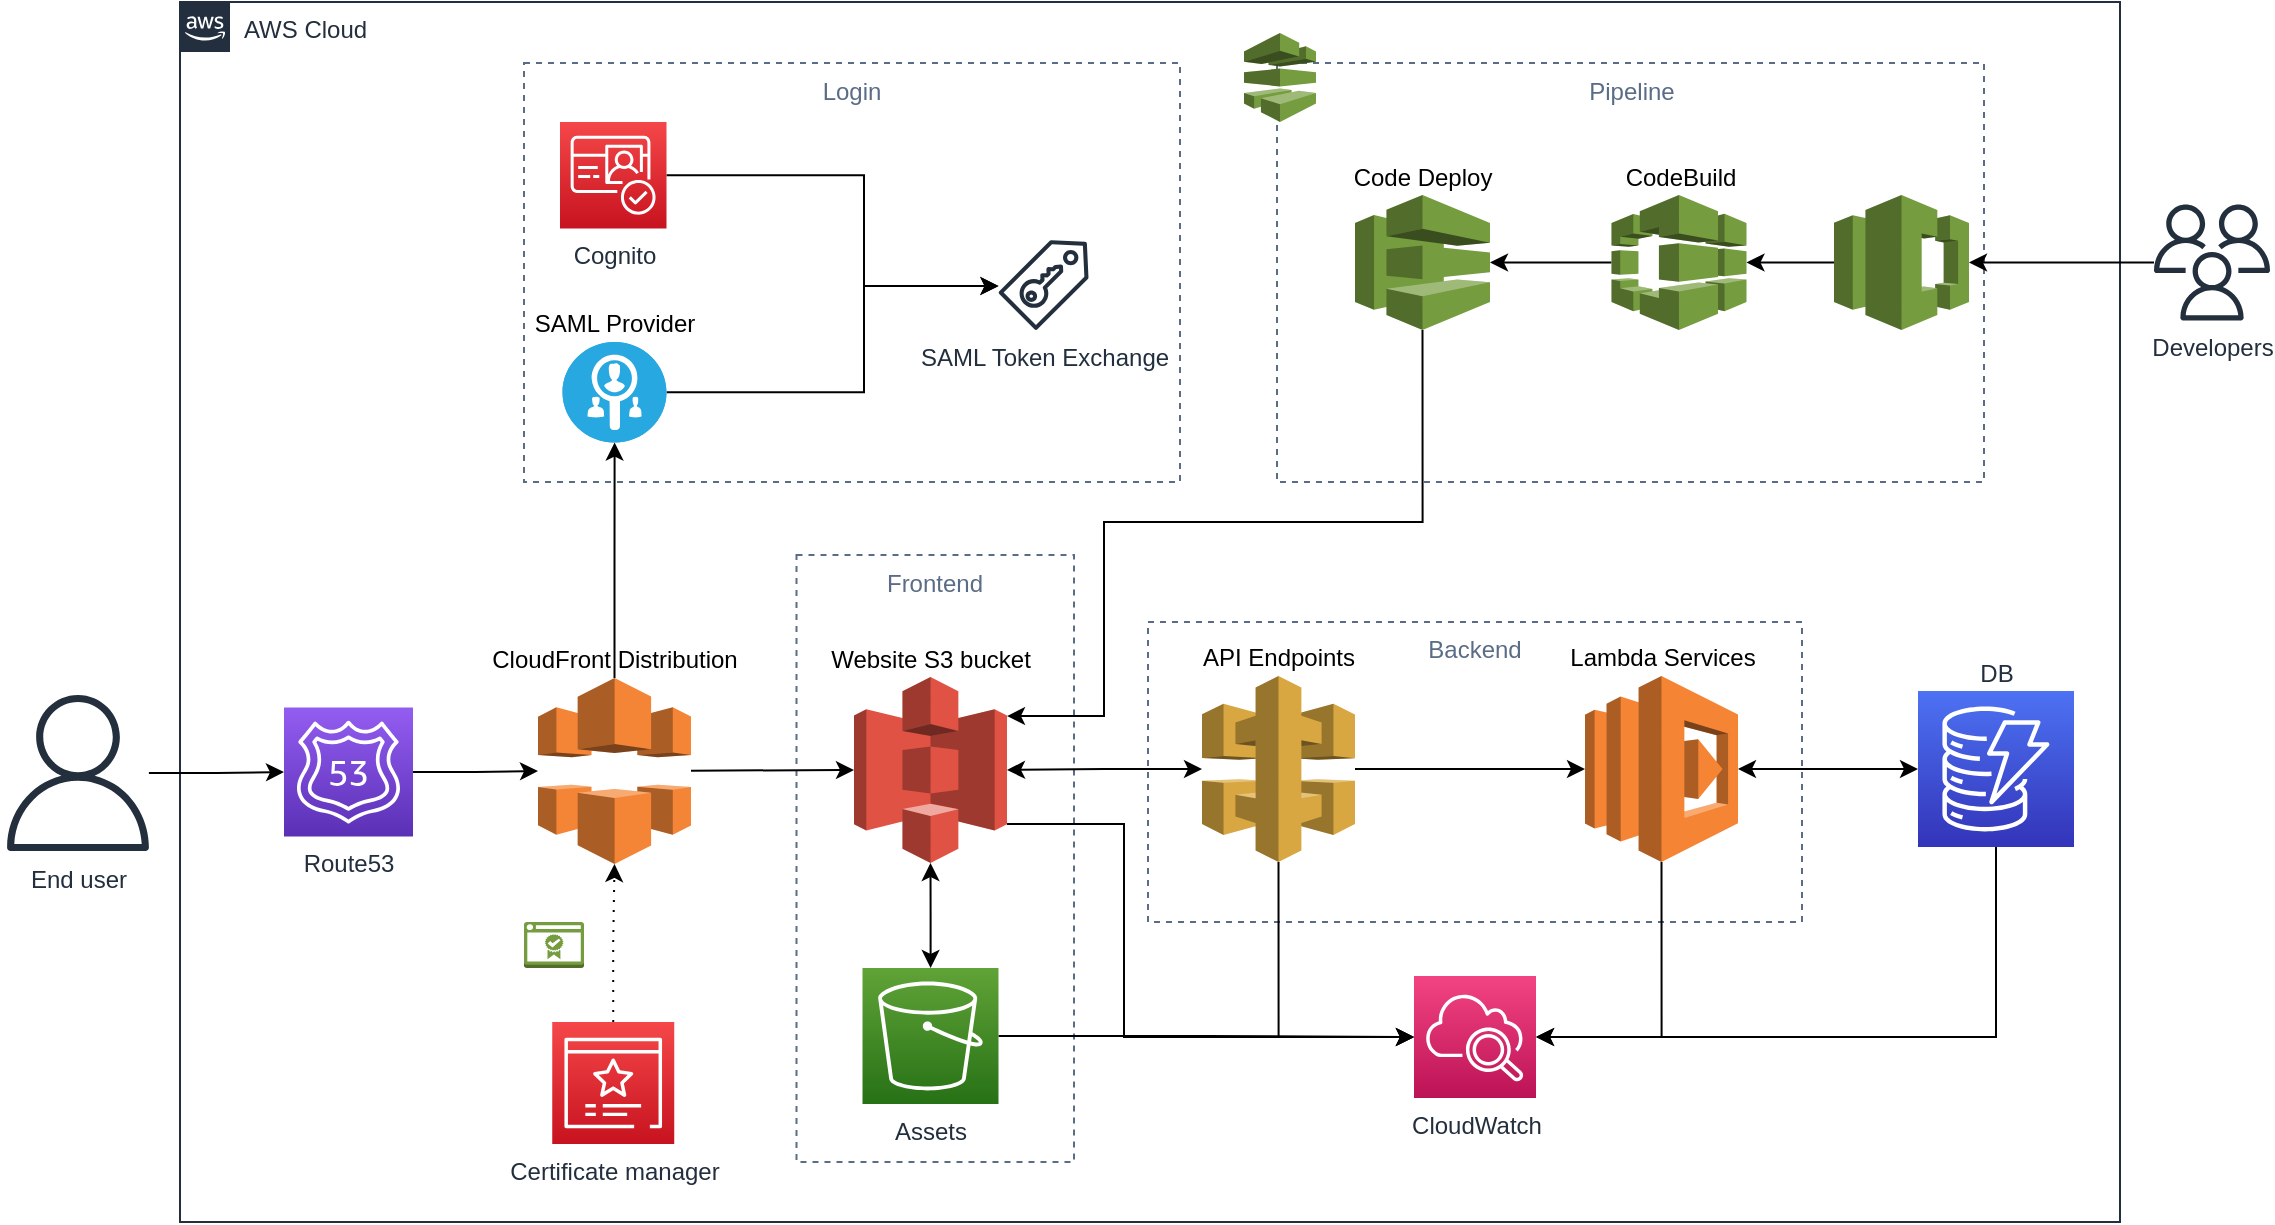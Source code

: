 <mxfile version="21.3.7" type="github" pages="2">
  <diagram name="Version 1" id="fE384wR1jabPb37ffEca">
    <mxGraphModel dx="1434" dy="764" grid="1" gridSize="10" guides="1" tooltips="1" connect="1" arrows="1" fold="1" page="1" pageScale="1" pageWidth="1169" pageHeight="827" math="0" shadow="0">
      <root>
        <mxCell id="0" />
        <mxCell id="1" parent="0" />
        <mxCell id="pLiGsbW3u7w3T1KPEx4M-15" value="Backend" style="fillColor=none;strokeColor=#5A6C86;dashed=1;verticalAlign=top;fontStyle=0;fontColor=#5A6C86;whiteSpace=wrap;html=1;" parent="1" vertex="1">
          <mxGeometry x="587" y="341" width="327" height="150" as="geometry" />
        </mxCell>
        <mxCell id="pLiGsbW3u7w3T1KPEx4M-20" value="Pipeline" style="fillColor=none;strokeColor=#5A6C86;dashed=1;verticalAlign=top;fontStyle=0;fontColor=#5A6C86;whiteSpace=wrap;html=1;" parent="1" vertex="1">
          <mxGeometry x="651.5" y="61.5" width="353.5" height="209.5" as="geometry" />
        </mxCell>
        <mxCell id="pLiGsbW3u7w3T1KPEx4M-17" value="Login" style="fillColor=none;strokeColor=#5A6C86;dashed=1;verticalAlign=top;fontStyle=0;fontColor=#5A6C86;whiteSpace=wrap;html=1;" parent="1" vertex="1">
          <mxGeometry x="275" y="61.5" width="328" height="209.5" as="geometry" />
        </mxCell>
        <mxCell id="pLiGsbW3u7w3T1KPEx4M-16" value="Frontend" style="fillColor=none;strokeColor=#5A6C86;dashed=1;verticalAlign=top;fontStyle=0;fontColor=#5A6C86;whiteSpace=wrap;html=1;" parent="1" vertex="1">
          <mxGeometry x="411.25" y="307.5" width="138.75" height="303.5" as="geometry" />
        </mxCell>
        <mxCell id="GxW3i4fvFmKfIBVBl3X--18" value="AWS Cloud" style="points=[[0,0],[0.25,0],[0.5,0],[0.75,0],[1,0],[1,0.25],[1,0.5],[1,0.75],[1,1],[0.75,1],[0.5,1],[0.25,1],[0,1],[0,0.75],[0,0.5],[0,0.25]];outlineConnect=0;gradientColor=none;html=1;whiteSpace=wrap;fontSize=12;fontStyle=0;container=0;pointerEvents=0;collapsible=0;recursiveResize=0;shape=mxgraph.aws4.group;grIcon=mxgraph.aws4.group_aws_cloud_alt;strokeColor=#232F3E;fillColor=none;verticalAlign=top;align=left;spacingLeft=30;fontColor=#232F3E;dashed=0;" parent="1" vertex="1">
          <mxGeometry x="103" y="31" width="970" height="610" as="geometry" />
        </mxCell>
        <mxCell id="JycF7Gccy_H-R-XDxZl8-8" style="edgeStyle=orthogonalEdgeStyle;rounded=0;orthogonalLoop=1;jettySize=auto;html=1;" parent="1" source="GxW3i4fvFmKfIBVBl3X--22" target="JycF7Gccy_H-R-XDxZl8-5" edge="1">
          <mxGeometry relative="1" as="geometry" />
        </mxCell>
        <mxCell id="GxW3i4fvFmKfIBVBl3X--22" value="CloudFront Distribution" style="outlineConnect=0;dashed=0;verticalLabelPosition=top;verticalAlign=bottom;align=center;html=1;shape=mxgraph.aws3.cloudfront;fillColor=#F58536;gradientColor=none;labelPosition=center;" parent="1" vertex="1">
          <mxGeometry x="282" y="369" width="76.5" height="93" as="geometry" />
        </mxCell>
        <mxCell id="GxW3i4fvFmKfIBVBl3X--45" style="edgeStyle=orthogonalEdgeStyle;rounded=0;orthogonalLoop=1;jettySize=auto;html=1;exitX=0.5;exitY=0;exitDx=0;exitDy=0;exitPerimeter=0;dashed=1;dashPattern=1 4;" parent="1" source="-qoDYEcQ6n8CqzXhXqDx-4" target="GxW3i4fvFmKfIBVBl3X--22" edge="1">
          <mxGeometry relative="1" as="geometry" />
        </mxCell>
        <mxCell id="GxW3i4fvFmKfIBVBl3X--44" value="" style="outlineConnect=0;dashed=0;verticalLabelPosition=bottom;verticalAlign=top;align=center;html=1;shape=mxgraph.aws3.certificate_manager_2;fillColor=#759C3E;gradientColor=none;" parent="1" vertex="1">
          <mxGeometry x="275" y="491" width="30" height="23" as="geometry" />
        </mxCell>
        <mxCell id="pLiGsbW3u7w3T1KPEx4M-4" value="" style="endArrow=classic;html=1;rounded=0;entryX=0;entryY=0.5;entryDx=0;entryDy=0;entryPerimeter=0;" parent="1" source="GxW3i4fvFmKfIBVBl3X--22" target="GxW3i4fvFmKfIBVBl3X--25" edge="1">
          <mxGeometry width="50" height="50" relative="1" as="geometry">
            <mxPoint x="612" y="325" as="sourcePoint" />
            <mxPoint x="662" y="275" as="targetPoint" />
            <Array as="points" />
          </mxGeometry>
        </mxCell>
        <mxCell id="H-Im2Ubb-IHYcBoySigh-2" style="edgeStyle=orthogonalEdgeStyle;rounded=0;orthogonalLoop=1;jettySize=auto;html=1;entryX=0;entryY=0.5;entryDx=0;entryDy=0;entryPerimeter=0;exitX=1;exitY=0.79;exitDx=0;exitDy=0;exitPerimeter=0;" parent="1" source="GxW3i4fvFmKfIBVBl3X--25" target="-qoDYEcQ6n8CqzXhXqDx-8" edge="1">
          <mxGeometry relative="1" as="geometry">
            <Array as="points">
              <mxPoint x="575" y="442" />
              <mxPoint x="575" y="549" />
            </Array>
          </mxGeometry>
        </mxCell>
        <mxCell id="GxW3i4fvFmKfIBVBl3X--25" value="Website S3 bucket" style="outlineConnect=0;dashed=0;verticalLabelPosition=top;verticalAlign=bottom;align=center;html=1;shape=mxgraph.aws3.s3;fillColor=#E05243;gradientColor=none;labelPosition=center;" parent="1" vertex="1">
          <mxGeometry x="440" y="368.5" width="76.5" height="93" as="geometry" />
        </mxCell>
        <mxCell id="YWNPY7S2GgF7NO56taii-2" style="edgeStyle=orthogonalEdgeStyle;rounded=0;orthogonalLoop=1;jettySize=auto;html=1;startArrow=classic;startFill=1;" parent="1" source="GxW3i4fvFmKfIBVBl3X--24" target="GxW3i4fvFmKfIBVBl3X--25" edge="1">
          <mxGeometry relative="1" as="geometry" />
        </mxCell>
        <mxCell id="YWNPY7S2GgF7NO56taii-4" style="edgeStyle=orthogonalEdgeStyle;rounded=0;orthogonalLoop=1;jettySize=auto;html=1;startArrow=classic;startFill=1;" parent="1" source="YWNPY7S2GgF7NO56taii-3" target="GxW3i4fvFmKfIBVBl3X--25" edge="1">
          <mxGeometry relative="1" as="geometry">
            <mxPoint x="602" y="364" as="sourcePoint" />
          </mxGeometry>
        </mxCell>
        <mxCell id="pLiGsbW3u7w3T1KPEx4M-10" style="edgeStyle=orthogonalEdgeStyle;rounded=0;orthogonalLoop=1;jettySize=auto;html=1;" parent="1" source="JycF7Gccy_H-R-XDxZl8-1" target="JycF7Gccy_H-R-XDxZl8-3" edge="1">
          <mxGeometry relative="1" as="geometry">
            <mxPoint x="505" y="179" as="targetPoint" />
            <Array as="points">
              <mxPoint x="445" y="118" />
              <mxPoint x="445" y="173" />
            </Array>
          </mxGeometry>
        </mxCell>
        <mxCell id="JycF7Gccy_H-R-XDxZl8-1" value="Cognito" style="sketch=0;points=[[0,0,0],[0.25,0,0],[0.5,0,0],[0.75,0,0],[1,0,0],[0,1,0],[0.25,1,0],[0.5,1,0],[0.75,1,0],[1,1,0],[0,0.25,0],[0,0.5,0],[0,0.75,0],[1,0.25,0],[1,0.5,0],[1,0.75,0]];outlineConnect=0;fontColor=#232F3E;gradientColor=#F54749;gradientDirection=north;fillColor=#C7131F;strokeColor=#ffffff;dashed=0;verticalLabelPosition=bottom;verticalAlign=top;align=center;html=1;fontSize=12;fontStyle=0;aspect=fixed;shape=mxgraph.aws4.resourceIcon;resIcon=mxgraph.aws4.cognito;" parent="1" vertex="1">
          <mxGeometry x="293" y="91" width="53.25" height="53.25" as="geometry" />
        </mxCell>
        <mxCell id="JycF7Gccy_H-R-XDxZl8-3" value="SAML Token Exchange" style="sketch=0;outlineConnect=0;fontColor=#232F3E;gradientColor=none;fillColor=#232F3D;strokeColor=none;dashed=0;verticalLabelPosition=bottom;verticalAlign=top;align=center;html=1;fontSize=12;fontStyle=0;aspect=fixed;pointerEvents=1;shape=mxgraph.aws4.saml_token;" parent="1" vertex="1">
          <mxGeometry x="512.25" y="150" width="45" height="45" as="geometry" />
        </mxCell>
        <mxCell id="JycF7Gccy_H-R-XDxZl8-6" style="edgeStyle=orthogonalEdgeStyle;rounded=0;orthogonalLoop=1;jettySize=auto;html=1;exitX=1;exitY=0.5;exitDx=0;exitDy=0;exitPerimeter=0;" parent="1" source="JycF7Gccy_H-R-XDxZl8-5" target="JycF7Gccy_H-R-XDxZl8-3" edge="1">
          <mxGeometry relative="1" as="geometry">
            <Array as="points">
              <mxPoint x="445" y="226" />
              <mxPoint x="445" y="173" />
            </Array>
          </mxGeometry>
        </mxCell>
        <mxCell id="JycF7Gccy_H-R-XDxZl8-5" value="SAML Provider" style="fillColor=#28A8E0;verticalLabelPosition=top;sketch=0;html=1;strokeColor=#ffffff;verticalAlign=bottom;align=center;points=[[0.145,0.145,0],[0.5,0,0],[0.855,0.145,0],[1,0.5,0],[0.855,0.855,0],[0.5,1,0],[0.145,0.855,0],[0,0.5,0]];pointerEvents=1;shape=mxgraph.cisco_safe.compositeIcon;bgIcon=ellipse;resIcon=mxgraph.cisco_safe.capability.identity_authorization_alt;labelPosition=center;" parent="1" vertex="1">
          <mxGeometry x="294.25" y="201" width="52" height="50.25" as="geometry" />
        </mxCell>
        <mxCell id="-qoDYEcQ6n8CqzXhXqDx-9" style="edgeStyle=orthogonalEdgeStyle;rounded=0;orthogonalLoop=1;jettySize=auto;html=1;entryX=0;entryY=0.5;entryDx=0;entryDy=0;entryPerimeter=0;" parent="1" source="YWNPY7S2GgF7NO56taii-3" target="-qoDYEcQ6n8CqzXhXqDx-8" edge="1">
          <mxGeometry relative="1" as="geometry" />
        </mxCell>
        <mxCell id="YWNPY7S2GgF7NO56taii-3" value="Assets" style="sketch=0;points=[[0,0,0],[0.25,0,0],[0.5,0,0],[0.75,0,0],[1,0,0],[0,1,0],[0.25,1,0],[0.5,1,0],[0.75,1,0],[1,1,0],[0,0.25,0],[0,0.5,0],[0,0.75,0],[1,0.25,0],[1,0.5,0],[1,0.75,0]];outlineConnect=0;fontColor=#232F3E;gradientColor=#60A337;gradientDirection=north;fillColor=#277116;strokeColor=#ffffff;dashed=0;verticalLabelPosition=bottom;verticalAlign=top;align=center;html=1;fontSize=12;fontStyle=0;aspect=fixed;shape=mxgraph.aws4.resourceIcon;resIcon=mxgraph.aws4.s3;labelPosition=center;" parent="1" vertex="1">
          <mxGeometry x="444.25" y="514" width="68" height="68" as="geometry" />
        </mxCell>
        <mxCell id="YWNPY7S2GgF7NO56taii-7" style="edgeStyle=orthogonalEdgeStyle;rounded=0;orthogonalLoop=1;jettySize=auto;html=1;" parent="1" source="GxW3i4fvFmKfIBVBl3X--24" target="pLiGsbW3u7w3T1KPEx4M-6" edge="1">
          <mxGeometry relative="1" as="geometry">
            <mxPoint x="796.5" y="394.5" as="targetPoint" />
          </mxGeometry>
        </mxCell>
        <mxCell id="YWNPY7S2GgF7NO56taii-6" style="edgeStyle=orthogonalEdgeStyle;rounded=0;orthogonalLoop=1;jettySize=auto;html=1;startArrow=classic;startFill=1;" parent="1" source="pLiGsbW3u7w3T1KPEx4M-6" target="pLiGsbW3u7w3T1KPEx4M-1" edge="1">
          <mxGeometry relative="1" as="geometry">
            <mxPoint x="831" y="358.5" as="sourcePoint" />
            <mxPoint x="910" y="459.5" as="targetPoint" />
          </mxGeometry>
        </mxCell>
        <mxCell id="H-Im2Ubb-IHYcBoySigh-1" style="edgeStyle=orthogonalEdgeStyle;rounded=0;orthogonalLoop=1;jettySize=auto;html=1;entryX=1;entryY=0.5;entryDx=0;entryDy=0;entryPerimeter=0;exitX=0.5;exitY=1;exitDx=0;exitDy=0;exitPerimeter=0;" parent="1" source="pLiGsbW3u7w3T1KPEx4M-1" target="-qoDYEcQ6n8CqzXhXqDx-8" edge="1">
          <mxGeometry relative="1" as="geometry" />
        </mxCell>
        <mxCell id="pLiGsbW3u7w3T1KPEx4M-1" value="DB" style="sketch=0;points=[[0,0,0],[0.25,0,0],[0.5,0,0],[0.75,0,0],[1,0,0],[0,1,0],[0.25,1,0],[0.5,1,0],[0.75,1,0],[1,1,0],[0,0.25,0],[0,0.5,0],[0,0.75,0],[1,0.25,0],[1,0.5,0],[1,0.75,0]];outlineConnect=0;fontColor=#232F3E;gradientColor=#4D72F3;gradientDirection=north;fillColor=#3334B9;strokeColor=#ffffff;dashed=0;verticalLabelPosition=top;verticalAlign=bottom;align=center;html=1;fontSize=12;fontStyle=0;aspect=fixed;shape=mxgraph.aws4.resourceIcon;resIcon=mxgraph.aws4.dynamodb;labelPosition=center;" parent="1" vertex="1">
          <mxGeometry x="972" y="375.5" width="78" height="78" as="geometry" />
        </mxCell>
        <mxCell id="-qoDYEcQ6n8CqzXhXqDx-7" style="edgeStyle=orthogonalEdgeStyle;rounded=0;orthogonalLoop=1;jettySize=auto;html=1;entryX=0;entryY=0.5;entryDx=0;entryDy=0;entryPerimeter=0;exitX=0.5;exitY=1;exitDx=0;exitDy=0;exitPerimeter=0;" parent="1" source="GxW3i4fvFmKfIBVBl3X--24" target="-qoDYEcQ6n8CqzXhXqDx-8" edge="1">
          <mxGeometry relative="1" as="geometry">
            <mxPoint x="753" y="501" as="targetPoint" />
          </mxGeometry>
        </mxCell>
        <mxCell id="GxW3i4fvFmKfIBVBl3X--24" value="API Endpoints" style="outlineConnect=0;dashed=0;verticalLabelPosition=top;verticalAlign=bottom;align=center;html=1;shape=mxgraph.aws3.api_gateway;fillColor=#D9A741;gradientColor=none;labelPosition=center;" parent="1" vertex="1">
          <mxGeometry x="614" y="368" width="76.5" height="93" as="geometry" />
        </mxCell>
        <mxCell id="-qoDYEcQ6n8CqzXhXqDx-10" style="edgeStyle=orthogonalEdgeStyle;rounded=0;orthogonalLoop=1;jettySize=auto;html=1;entryX=1;entryY=0.5;entryDx=0;entryDy=0;entryPerimeter=0;exitX=0.5;exitY=1;exitDx=0;exitDy=0;exitPerimeter=0;" parent="1" source="pLiGsbW3u7w3T1KPEx4M-6" target="-qoDYEcQ6n8CqzXhXqDx-8" edge="1">
          <mxGeometry relative="1" as="geometry" />
        </mxCell>
        <mxCell id="pLiGsbW3u7w3T1KPEx4M-6" value="Lambda Services" style="outlineConnect=0;dashed=0;verticalLabelPosition=top;verticalAlign=bottom;align=center;html=1;shape=mxgraph.aws3.lambda;fillColor=#F58534;gradientColor=none;labelPosition=center;" parent="1" vertex="1">
          <mxGeometry x="805.5" y="368" width="76.5" height="93" as="geometry" />
        </mxCell>
        <mxCell id="WDEvW5M1zsd2eelqkoDQ-7" style="edgeStyle=orthogonalEdgeStyle;rounded=0;orthogonalLoop=1;jettySize=auto;html=1;" edge="1" parent="1" source="pLiGsbW3u7w3T1KPEx4M-7" target="WDEvW5M1zsd2eelqkoDQ-5">
          <mxGeometry relative="1" as="geometry" />
        </mxCell>
        <mxCell id="pLiGsbW3u7w3T1KPEx4M-7" value="Developers" style="sketch=0;outlineConnect=0;fontColor=#232F3E;gradientColor=none;fillColor=#232F3D;strokeColor=none;dashed=0;verticalLabelPosition=bottom;verticalAlign=top;align=center;html=1;fontSize=12;fontStyle=0;aspect=fixed;pointerEvents=1;shape=mxgraph.aws4.users;" parent="1" vertex="1">
          <mxGeometry x="1090" y="132.25" width="58" height="58" as="geometry" />
        </mxCell>
        <mxCell id="-qoDYEcQ6n8CqzXhXqDx-3" style="edgeStyle=orthogonalEdgeStyle;rounded=0;orthogonalLoop=1;jettySize=auto;html=1;" parent="1" source="pLiGsbW3u7w3T1KPEx4M-8" target="-qoDYEcQ6n8CqzXhXqDx-1" edge="1">
          <mxGeometry relative="1" as="geometry" />
        </mxCell>
        <mxCell id="pLiGsbW3u7w3T1KPEx4M-8" value="End user" style="sketch=0;outlineConnect=0;fontColor=#232F3E;gradientColor=none;fillColor=#232F3D;strokeColor=none;dashed=0;verticalLabelPosition=bottom;verticalAlign=top;align=center;html=1;fontSize=12;fontStyle=0;aspect=fixed;pointerEvents=1;shape=mxgraph.aws4.user;" parent="1" vertex="1">
          <mxGeometry x="13" y="377.5" width="78" height="78" as="geometry" />
        </mxCell>
        <mxCell id="pLiGsbW3u7w3T1KPEx4M-11" style="edgeStyle=orthogonalEdgeStyle;rounded=0;orthogonalLoop=1;jettySize=auto;html=1;entryX=1;entryY=0.21;entryDx=0;entryDy=0;entryPerimeter=0;exitX=0.5;exitY=1;exitDx=0;exitDy=0;exitPerimeter=0;" parent="1" source="6rINnuF4IegbSsWrVnv0-1" target="GxW3i4fvFmKfIBVBl3X--25" edge="1">
          <mxGeometry relative="1" as="geometry">
            <Array as="points">
              <mxPoint x="724" y="291" />
              <mxPoint x="565" y="291" />
              <mxPoint x="565" y="388" />
            </Array>
          </mxGeometry>
        </mxCell>
        <mxCell id="6rINnuF4IegbSsWrVnv0-1" value="Code Deploy" style="outlineConnect=0;dashed=0;verticalLabelPosition=top;verticalAlign=bottom;align=center;html=1;shape=mxgraph.aws3.codedeploy;fillColor=#759C3E;gradientColor=none;labelPosition=center;" parent="1" vertex="1">
          <mxGeometry x="690.5" y="127.5" width="67.5" height="67.5" as="geometry" />
        </mxCell>
        <mxCell id="GxW3i4fvFmKfIBVBl3X--33" value="" style="outlineConnect=0;dashed=0;verticalLabelPosition=bottom;verticalAlign=top;align=center;html=1;shape=mxgraph.aws3.codepipeline;fillColor=#759C3E;gradientColor=none;" parent="1" vertex="1">
          <mxGeometry x="635" y="46.5" width="36" height="44.5" as="geometry" />
        </mxCell>
        <mxCell id="-qoDYEcQ6n8CqzXhXqDx-2" style="edgeStyle=orthogonalEdgeStyle;rounded=0;orthogonalLoop=1;jettySize=auto;html=1;" parent="1" source="-qoDYEcQ6n8CqzXhXqDx-1" target="GxW3i4fvFmKfIBVBl3X--22" edge="1">
          <mxGeometry relative="1" as="geometry" />
        </mxCell>
        <mxCell id="-qoDYEcQ6n8CqzXhXqDx-1" value="Route53" style="sketch=0;points=[[0,0,0],[0.25,0,0],[0.5,0,0],[0.75,0,0],[1,0,0],[0,1,0],[0.25,1,0],[0.5,1,0],[0.75,1,0],[1,1,0],[0,0.25,0],[0,0.5,0],[0,0.75,0],[1,0.25,0],[1,0.5,0],[1,0.75,0]];outlineConnect=0;fontColor=#232F3E;gradientColor=#945DF2;gradientDirection=north;fillColor=#5A30B5;strokeColor=#ffffff;dashed=0;verticalLabelPosition=bottom;verticalAlign=top;align=center;html=1;fontSize=12;fontStyle=0;aspect=fixed;shape=mxgraph.aws4.resourceIcon;resIcon=mxgraph.aws4.route_53;" parent="1" vertex="1">
          <mxGeometry x="155" y="383.75" width="64.5" height="64.5" as="geometry" />
        </mxCell>
        <mxCell id="-qoDYEcQ6n8CqzXhXqDx-4" value="Certificate manager" style="sketch=0;points=[[0,0,0],[0.25,0,0],[0.5,0,0],[0.75,0,0],[1,0,0],[0,1,0],[0.25,1,0],[0.5,1,0],[0.75,1,0],[1,1,0],[0,0.25,0],[0,0.5,0],[0,0.75,0],[1,0.25,0],[1,0.5,0],[1,0.75,0]];outlineConnect=0;fontColor=#232F3E;gradientColor=#F54749;gradientDirection=north;fillColor=#C7131F;strokeColor=#ffffff;dashed=0;verticalLabelPosition=bottom;verticalAlign=top;align=center;html=1;fontSize=12;fontStyle=0;aspect=fixed;shape=mxgraph.aws4.resourceIcon;resIcon=mxgraph.aws4.certificate_manager_3;" parent="1" vertex="1">
          <mxGeometry x="289.12" y="541" width="61" height="61" as="geometry" />
        </mxCell>
        <mxCell id="-qoDYEcQ6n8CqzXhXqDx-8" value="CloudWatch" style="sketch=0;points=[[0,0,0],[0.25,0,0],[0.5,0,0],[0.75,0,0],[1,0,0],[0,1,0],[0.25,1,0],[0.5,1,0],[0.75,1,0],[1,1,0],[0,0.25,0],[0,0.5,0],[0,0.75,0],[1,0.25,0],[1,0.5,0],[1,0.75,0]];points=[[0,0,0],[0.25,0,0],[0.5,0,0],[0.75,0,0],[1,0,0],[0,1,0],[0.25,1,0],[0.5,1,0],[0.75,1,0],[1,1,0],[0,0.25,0],[0,0.5,0],[0,0.75,0],[1,0.25,0],[1,0.5,0],[1,0.75,0]];outlineConnect=0;fontColor=#232F3E;gradientColor=#F34482;gradientDirection=north;fillColor=#BC1356;strokeColor=#ffffff;dashed=0;verticalLabelPosition=bottom;verticalAlign=top;align=center;html=1;fontSize=12;fontStyle=0;aspect=fixed;shape=mxgraph.aws4.resourceIcon;resIcon=mxgraph.aws4.cloudwatch_2;" parent="1" vertex="1">
          <mxGeometry x="720" y="518" width="61" height="61" as="geometry" />
        </mxCell>
        <mxCell id="WDEvW5M1zsd2eelqkoDQ-4" style="edgeStyle=orthogonalEdgeStyle;rounded=0;orthogonalLoop=1;jettySize=auto;html=1;entryX=1;entryY=0.5;entryDx=0;entryDy=0;entryPerimeter=0;" edge="1" parent="1" source="WDEvW5M1zsd2eelqkoDQ-1" target="6rINnuF4IegbSsWrVnv0-1">
          <mxGeometry relative="1" as="geometry" />
        </mxCell>
        <mxCell id="WDEvW5M1zsd2eelqkoDQ-1" value="CodeBuild" style="outlineConnect=0;dashed=0;verticalLabelPosition=top;verticalAlign=bottom;align=center;html=1;shape=mxgraph.aws3.codebuild;fillColor=#759C3E;gradientColor=none;labelPosition=center;" vertex="1" parent="1">
          <mxGeometry x="818.75" y="127.5" width="67.5" height="67.5" as="geometry" />
        </mxCell>
        <mxCell id="WDEvW5M1zsd2eelqkoDQ-6" style="edgeStyle=orthogonalEdgeStyle;rounded=0;orthogonalLoop=1;jettySize=auto;html=1;entryX=1;entryY=0.5;entryDx=0;entryDy=0;entryPerimeter=0;" edge="1" parent="1" source="WDEvW5M1zsd2eelqkoDQ-5" target="WDEvW5M1zsd2eelqkoDQ-1">
          <mxGeometry relative="1" as="geometry" />
        </mxCell>
        <mxCell id="WDEvW5M1zsd2eelqkoDQ-5" value="" style="outlineConnect=0;dashed=0;verticalLabelPosition=bottom;verticalAlign=top;align=center;html=1;shape=mxgraph.aws3.codecommit;fillColor=#759C3E;gradientColor=none;" vertex="1" parent="1">
          <mxGeometry x="930" y="127.5" width="67.5" height="67.5" as="geometry" />
        </mxCell>
      </root>
    </mxGraphModel>
  </diagram>
  <diagram name="Version 2" id="NMCqk867PuzkbIp7G1D9">
    <mxGraphModel dx="1434" dy="764" grid="1" gridSize="10" guides="1" tooltips="1" connect="1" arrows="1" fold="1" page="1" pageScale="1" pageWidth="1169" pageHeight="827" math="0" shadow="0">
      <root>
        <mxCell id="mZt8N3CVVK5KJRZx_GhA-0" />
        <mxCell id="mZt8N3CVVK5KJRZx_GhA-1" parent="mZt8N3CVVK5KJRZx_GhA-0" />
        <mxCell id="mZt8N3CVVK5KJRZx_GhA-2" value="Backend" style="fillColor=none;strokeColor=#5A6C86;dashed=1;verticalAlign=top;fontStyle=0;fontColor=#5A6C86;whiteSpace=wrap;html=1;" parent="mZt8N3CVVK5KJRZx_GhA-1" vertex="1">
          <mxGeometry x="612" y="450" width="327" height="150" as="geometry" />
        </mxCell>
        <mxCell id="mZt8N3CVVK5KJRZx_GhA-4" value="Login" style="fillColor=none;strokeColor=#5A6C86;dashed=1;verticalAlign=top;fontStyle=0;fontColor=#5A6C86;whiteSpace=wrap;html=1;" parent="mZt8N3CVVK5KJRZx_GhA-1" vertex="1">
          <mxGeometry x="300" y="170.5" width="328" height="209.5" as="geometry" />
        </mxCell>
        <mxCell id="mZt8N3CVVK5KJRZx_GhA-5" value="Frontend" style="fillColor=none;strokeColor=#5A6C86;dashed=1;verticalAlign=top;fontStyle=0;fontColor=#5A6C86;whiteSpace=wrap;html=1;" parent="mZt8N3CVVK5KJRZx_GhA-1" vertex="1">
          <mxGeometry x="436.25" y="416.5" width="138.75" height="303.5" as="geometry" />
        </mxCell>
        <mxCell id="mZt8N3CVVK5KJRZx_GhA-6" value="AWS Cloud" style="points=[[0,0],[0.25,0],[0.5,0],[0.75,0],[1,0],[1,0.25],[1,0.5],[1,0.75],[1,1],[0.75,1],[0.5,1],[0.25,1],[0,1],[0,0.75],[0,0.5],[0,0.25]];outlineConnect=0;gradientColor=none;html=1;whiteSpace=wrap;fontSize=12;fontStyle=0;container=0;pointerEvents=0;collapsible=0;recursiveResize=0;shape=mxgraph.aws4.group;grIcon=mxgraph.aws4.group_aws_cloud_alt;strokeColor=#232F3E;fillColor=none;verticalAlign=top;align=left;spacingLeft=30;fontColor=#232F3E;dashed=0;" parent="mZt8N3CVVK5KJRZx_GhA-1" vertex="1">
          <mxGeometry x="128" y="140" width="862" height="620" as="geometry" />
        </mxCell>
        <mxCell id="mZt8N3CVVK5KJRZx_GhA-7" style="edgeStyle=orthogonalEdgeStyle;rounded=0;orthogonalLoop=1;jettySize=auto;html=1;" parent="mZt8N3CVVK5KJRZx_GhA-1" source="mZt8N3CVVK5KJRZx_GhA-8" target="mZt8N3CVVK5KJRZx_GhA-19" edge="1">
          <mxGeometry relative="1" as="geometry" />
        </mxCell>
        <mxCell id="mZt8N3CVVK5KJRZx_GhA-8" value="CloudFront Distribution" style="outlineConnect=0;dashed=0;verticalLabelPosition=top;verticalAlign=bottom;align=center;html=1;shape=mxgraph.aws3.cloudfront;fillColor=#F58536;gradientColor=none;labelPosition=center;" parent="mZt8N3CVVK5KJRZx_GhA-1" vertex="1">
          <mxGeometry x="307" y="478" width="76.5" height="93" as="geometry" />
        </mxCell>
        <mxCell id="mZt8N3CVVK5KJRZx_GhA-9" style="edgeStyle=orthogonalEdgeStyle;rounded=0;orthogonalLoop=1;jettySize=auto;html=1;exitX=0.5;exitY=0;exitDx=0;exitDy=0;exitPerimeter=0;dashed=1;dashPattern=1 4;" parent="mZt8N3CVVK5KJRZx_GhA-1" source="mZt8N3CVVK5KJRZx_GhA-44" target="mZt8N3CVVK5KJRZx_GhA-8" edge="1">
          <mxGeometry relative="1" as="geometry" />
        </mxCell>
        <mxCell id="mZt8N3CVVK5KJRZx_GhA-10" value="" style="outlineConnect=0;dashed=0;verticalLabelPosition=bottom;verticalAlign=top;align=center;html=1;shape=mxgraph.aws3.certificate_manager_2;fillColor=#759C3E;gradientColor=none;" parent="mZt8N3CVVK5KJRZx_GhA-1" vertex="1">
          <mxGeometry x="300" y="600" width="30" height="23" as="geometry" />
        </mxCell>
        <mxCell id="mZt8N3CVVK5KJRZx_GhA-11" value="" style="endArrow=classic;html=1;rounded=0;entryX=0;entryY=0.5;entryDx=0;entryDy=0;entryPerimeter=0;" parent="mZt8N3CVVK5KJRZx_GhA-1" source="mZt8N3CVVK5KJRZx_GhA-8" target="mZt8N3CVVK5KJRZx_GhA-12" edge="1">
          <mxGeometry width="50" height="50" relative="1" as="geometry">
            <mxPoint x="637" y="434" as="sourcePoint" />
            <mxPoint x="687" y="384" as="targetPoint" />
            <Array as="points" />
          </mxGeometry>
        </mxCell>
        <mxCell id="mZt8N3CVVK5KJRZx_GhA-12" value="Website S3 bucket" style="outlineConnect=0;dashed=0;verticalLabelPosition=top;verticalAlign=bottom;align=center;html=1;shape=mxgraph.aws3.s3;fillColor=#E05243;gradientColor=none;labelPosition=center;" parent="mZt8N3CVVK5KJRZx_GhA-1" vertex="1">
          <mxGeometry x="465" y="477.5" width="76.5" height="93" as="geometry" />
        </mxCell>
        <mxCell id="mZt8N3CVVK5KJRZx_GhA-13" style="edgeStyle=orthogonalEdgeStyle;rounded=0;orthogonalLoop=1;jettySize=auto;html=1;startArrow=classic;startFill=1;" parent="mZt8N3CVVK5KJRZx_GhA-1" source="mZt8N3CVVK5KJRZx_GhA-26" target="mZt8N3CVVK5KJRZx_GhA-12" edge="1">
          <mxGeometry relative="1" as="geometry" />
        </mxCell>
        <mxCell id="mZt8N3CVVK5KJRZx_GhA-14" style="edgeStyle=orthogonalEdgeStyle;rounded=0;orthogonalLoop=1;jettySize=auto;html=1;startArrow=classic;startFill=1;" parent="mZt8N3CVVK5KJRZx_GhA-1" source="mZt8N3CVVK5KJRZx_GhA-21" target="mZt8N3CVVK5KJRZx_GhA-12" edge="1">
          <mxGeometry relative="1" as="geometry">
            <mxPoint x="627" y="473" as="sourcePoint" />
          </mxGeometry>
        </mxCell>
        <mxCell id="mZt8N3CVVK5KJRZx_GhA-15" style="edgeStyle=orthogonalEdgeStyle;rounded=0;orthogonalLoop=1;jettySize=auto;html=1;" parent="mZt8N3CVVK5KJRZx_GhA-1" source="mZt8N3CVVK5KJRZx_GhA-16" target="mZt8N3CVVK5KJRZx_GhA-17" edge="1">
          <mxGeometry relative="1" as="geometry">
            <mxPoint x="530" y="288" as="targetPoint" />
            <Array as="points">
              <mxPoint x="470" y="227" />
              <mxPoint x="470" y="282" />
            </Array>
          </mxGeometry>
        </mxCell>
        <mxCell id="mZt8N3CVVK5KJRZx_GhA-16" value="Cognito" style="sketch=0;points=[[0,0,0],[0.25,0,0],[0.5,0,0],[0.75,0,0],[1,0,0],[0,1,0],[0.25,1,0],[0.5,1,0],[0.75,1,0],[1,1,0],[0,0.25,0],[0,0.5,0],[0,0.75,0],[1,0.25,0],[1,0.5,0],[1,0.75,0]];outlineConnect=0;fontColor=#232F3E;gradientColor=#F54749;gradientDirection=north;fillColor=#C7131F;strokeColor=#ffffff;dashed=0;verticalLabelPosition=bottom;verticalAlign=top;align=center;html=1;fontSize=12;fontStyle=0;aspect=fixed;shape=mxgraph.aws4.resourceIcon;resIcon=mxgraph.aws4.cognito;" parent="mZt8N3CVVK5KJRZx_GhA-1" vertex="1">
          <mxGeometry x="318" y="200" width="53.25" height="53.25" as="geometry" />
        </mxCell>
        <mxCell id="mZt8N3CVVK5KJRZx_GhA-17" value="SAML Token Exchange" style="sketch=0;outlineConnect=0;fontColor=#232F3E;gradientColor=none;fillColor=#232F3D;strokeColor=none;dashed=0;verticalLabelPosition=bottom;verticalAlign=top;align=center;html=1;fontSize=12;fontStyle=0;aspect=fixed;pointerEvents=1;shape=mxgraph.aws4.saml_token;" parent="mZt8N3CVVK5KJRZx_GhA-1" vertex="1">
          <mxGeometry x="537.25" y="259" width="45" height="45" as="geometry" />
        </mxCell>
        <mxCell id="mZt8N3CVVK5KJRZx_GhA-18" style="edgeStyle=orthogonalEdgeStyle;rounded=0;orthogonalLoop=1;jettySize=auto;html=1;exitX=1;exitY=0.5;exitDx=0;exitDy=0;exitPerimeter=0;" parent="mZt8N3CVVK5KJRZx_GhA-1" source="mZt8N3CVVK5KJRZx_GhA-19" target="mZt8N3CVVK5KJRZx_GhA-17" edge="1">
          <mxGeometry relative="1" as="geometry">
            <Array as="points">
              <mxPoint x="470" y="335" />
              <mxPoint x="470" y="282" />
            </Array>
          </mxGeometry>
        </mxCell>
        <mxCell id="mZt8N3CVVK5KJRZx_GhA-19" value="SAML Provider" style="fillColor=#28A8E0;verticalLabelPosition=top;sketch=0;html=1;strokeColor=#ffffff;verticalAlign=bottom;align=center;points=[[0.145,0.145,0],[0.5,0,0],[0.855,0.145,0],[1,0.5,0],[0.855,0.855,0],[0.5,1,0],[0.145,0.855,0],[0,0.5,0]];pointerEvents=1;shape=mxgraph.cisco_safe.compositeIcon;bgIcon=ellipse;resIcon=mxgraph.cisco_safe.capability.identity_authorization_alt;labelPosition=center;" parent="mZt8N3CVVK5KJRZx_GhA-1" vertex="1">
          <mxGeometry x="319.25" y="310" width="52" height="50.25" as="geometry" />
        </mxCell>
        <mxCell id="mZt8N3CVVK5KJRZx_GhA-20" style="edgeStyle=orthogonalEdgeStyle;rounded=0;orthogonalLoop=1;jettySize=auto;html=1;entryX=0;entryY=0.5;entryDx=0;entryDy=0;entryPerimeter=0;exitX=1;exitY=0.79;exitDx=0;exitDy=0;exitPerimeter=0;" parent="mZt8N3CVVK5KJRZx_GhA-1" source="mZt8N3CVVK5KJRZx_GhA-12" target="mZt8N3CVVK5KJRZx_GhA-45" edge="1">
          <mxGeometry relative="1" as="geometry">
            <Array as="points">
              <mxPoint x="600" y="551" />
              <mxPoint x="600" y="658" />
            </Array>
          </mxGeometry>
        </mxCell>
        <mxCell id="mZt8N3CVVK5KJRZx_GhA-21" value="Assets" style="sketch=0;points=[[0,0,0],[0.25,0,0],[0.5,0,0],[0.75,0,0],[1,0,0],[0,1,0],[0.25,1,0],[0.5,1,0],[0.75,1,0],[1,1,0],[0,0.25,0],[0,0.5,0],[0,0.75,0],[1,0.25,0],[1,0.5,0],[1,0.75,0]];outlineConnect=0;fontColor=#232F3E;gradientColor=#60A337;gradientDirection=north;fillColor=#277116;strokeColor=#ffffff;dashed=0;verticalLabelPosition=bottom;verticalAlign=top;align=center;html=1;fontSize=12;fontStyle=0;aspect=fixed;shape=mxgraph.aws4.resourceIcon;resIcon=mxgraph.aws4.s3;labelPosition=center;" parent="mZt8N3CVVK5KJRZx_GhA-1" vertex="1">
          <mxGeometry x="469.25" y="623" width="68" height="68" as="geometry" />
        </mxCell>
        <mxCell id="mZt8N3CVVK5KJRZx_GhA-22" style="edgeStyle=orthogonalEdgeStyle;rounded=0;orthogonalLoop=1;jettySize=auto;html=1;" parent="mZt8N3CVVK5KJRZx_GhA-1" source="mZt8N3CVVK5KJRZx_GhA-26" target="mZt8N3CVVK5KJRZx_GhA-28" edge="1">
          <mxGeometry relative="1" as="geometry">
            <mxPoint x="821.5" y="503.5" as="targetPoint" />
          </mxGeometry>
        </mxCell>
        <mxCell id="mZt8N3CVVK5KJRZx_GhA-23" style="edgeStyle=orthogonalEdgeStyle;rounded=0;orthogonalLoop=1;jettySize=auto;html=1;startArrow=classic;startFill=1;" parent="mZt8N3CVVK5KJRZx_GhA-1" source="mZt8N3CVVK5KJRZx_GhA-28" target="mZt8N3CVVK5KJRZx_GhA-24" edge="1">
          <mxGeometry relative="1" as="geometry">
            <mxPoint x="856" y="467.5" as="sourcePoint" />
            <mxPoint x="935" y="568.5" as="targetPoint" />
          </mxGeometry>
        </mxCell>
        <mxCell id="MZGEFjo2T32hD5av_K9y-0" style="edgeStyle=orthogonalEdgeStyle;rounded=0;orthogonalLoop=1;jettySize=auto;html=1;entryX=1;entryY=0.75;entryDx=0;entryDy=0;entryPerimeter=0;" parent="mZt8N3CVVK5KJRZx_GhA-1" source="mZt8N3CVVK5KJRZx_GhA-24" target="mZt8N3CVVK5KJRZx_GhA-45" edge="1">
          <mxGeometry relative="1" as="geometry">
            <Array as="points">
              <mxPoint x="970" y="282" />
              <mxPoint x="970" y="673" />
            </Array>
          </mxGeometry>
        </mxCell>
        <mxCell id="mZt8N3CVVK5KJRZx_GhA-24" value="DB" style="sketch=0;points=[[0,0,0],[0.25,0,0],[0.5,0,0],[0.75,0,0],[1,0,0],[0,1,0],[0.25,1,0],[0.5,1,0],[0.75,1,0],[1,1,0],[0,0.25,0],[0,0.5,0],[0,0.75,0],[1,0.25,0],[1,0.5,0],[1,0.75,0]];outlineConnect=0;fontColor=#232F3E;gradientColor=#4D72F3;gradientDirection=north;fillColor=#3334B9;strokeColor=#ffffff;dashed=0;verticalLabelPosition=top;verticalAlign=bottom;align=center;html=1;fontSize=12;fontStyle=0;aspect=fixed;shape=mxgraph.aws4.resourceIcon;resIcon=mxgraph.aws4.dynamodb;labelPosition=center;" parent="mZt8N3CVVK5KJRZx_GhA-1" vertex="1">
          <mxGeometry x="829" y="242.5" width="78" height="78" as="geometry" />
        </mxCell>
        <mxCell id="mZt8N3CVVK5KJRZx_GhA-25" style="edgeStyle=orthogonalEdgeStyle;rounded=0;orthogonalLoop=1;jettySize=auto;html=1;entryX=0;entryY=0.5;entryDx=0;entryDy=0;entryPerimeter=0;exitX=0.5;exitY=1;exitDx=0;exitDy=0;exitPerimeter=0;" parent="mZt8N3CVVK5KJRZx_GhA-1" source="mZt8N3CVVK5KJRZx_GhA-26" target="mZt8N3CVVK5KJRZx_GhA-45" edge="1">
          <mxGeometry relative="1" as="geometry">
            <mxPoint x="778" y="610" as="targetPoint" />
          </mxGeometry>
        </mxCell>
        <mxCell id="mZt8N3CVVK5KJRZx_GhA-26" value="API Endpoints" style="outlineConnect=0;dashed=0;verticalLabelPosition=top;verticalAlign=bottom;align=center;html=1;shape=mxgraph.aws3.api_gateway;fillColor=#D9A741;gradientColor=none;labelPosition=center;" parent="mZt8N3CVVK5KJRZx_GhA-1" vertex="1">
          <mxGeometry x="639" y="477" width="76.5" height="93" as="geometry" />
        </mxCell>
        <mxCell id="mZt8N3CVVK5KJRZx_GhA-27" style="edgeStyle=orthogonalEdgeStyle;rounded=0;orthogonalLoop=1;jettySize=auto;html=1;entryX=1;entryY=0.5;entryDx=0;entryDy=0;entryPerimeter=0;exitX=0.5;exitY=1;exitDx=0;exitDy=0;exitPerimeter=0;" parent="mZt8N3CVVK5KJRZx_GhA-1" source="mZt8N3CVVK5KJRZx_GhA-28" target="mZt8N3CVVK5KJRZx_GhA-45" edge="1">
          <mxGeometry relative="1" as="geometry" />
        </mxCell>
        <mxCell id="mZt8N3CVVK5KJRZx_GhA-28" value="Lambda Services" style="outlineConnect=0;dashed=0;verticalLabelPosition=bottom;verticalAlign=top;align=center;html=1;shape=mxgraph.aws3.lambda;fillColor=#F58534;gradientColor=none;labelPosition=center;" parent="mZt8N3CVVK5KJRZx_GhA-1" vertex="1">
          <mxGeometry x="830.5" y="477" width="76.5" height="93" as="geometry" />
        </mxCell>
        <mxCell id="mZt8N3CVVK5KJRZx_GhA-29" value="Developers" style="sketch=0;outlineConnect=0;fontColor=#232F3E;gradientColor=none;fillColor=#232F3D;strokeColor=none;dashed=0;verticalLabelPosition=bottom;verticalAlign=top;align=center;html=1;fontSize=12;fontStyle=0;aspect=fixed;pointerEvents=1;shape=mxgraph.aws4.users;" parent="mZt8N3CVVK5KJRZx_GhA-1" vertex="1">
          <mxGeometry x="48" y="30" width="58" height="58" as="geometry" />
        </mxCell>
        <mxCell id="mZt8N3CVVK5KJRZx_GhA-30" style="edgeStyle=orthogonalEdgeStyle;rounded=0;orthogonalLoop=1;jettySize=auto;html=1;" parent="mZt8N3CVVK5KJRZx_GhA-1" source="mZt8N3CVVK5KJRZx_GhA-31" target="mZt8N3CVVK5KJRZx_GhA-43" edge="1">
          <mxGeometry relative="1" as="geometry" />
        </mxCell>
        <mxCell id="mZt8N3CVVK5KJRZx_GhA-31" value="End user" style="sketch=0;outlineConnect=0;fontColor=#232F3E;gradientColor=none;fillColor=#232F3D;strokeColor=none;dashed=0;verticalLabelPosition=bottom;verticalAlign=top;align=center;html=1;fontSize=12;fontStyle=0;aspect=fixed;pointerEvents=1;shape=mxgraph.aws4.user;" parent="mZt8N3CVVK5KJRZx_GhA-1" vertex="1">
          <mxGeometry x="38" y="486.5" width="78" height="78" as="geometry" />
        </mxCell>
        <mxCell id="mZt8N3CVVK5KJRZx_GhA-33" style="edgeStyle=orthogonalEdgeStyle;rounded=0;orthogonalLoop=1;jettySize=auto;html=1;" parent="mZt8N3CVVK5KJRZx_GhA-1" source="mZt8N3CVVK5KJRZx_GhA-29" target="mZt8N3CVVK5KJRZx_GhA-39" edge="1">
          <mxGeometry relative="1" as="geometry">
            <mxPoint x="138" y="105" as="sourcePoint" />
            <mxPoint x="330" y="130" as="targetPoint" />
          </mxGeometry>
        </mxCell>
        <mxCell id="n5lNFtN-i7Hib5XrMcOr-0" value="Push" style="edgeLabel;html=1;align=center;verticalAlign=middle;resizable=0;points=[];" parent="mZt8N3CVVK5KJRZx_GhA-33" vertex="1" connectable="0">
          <mxGeometry x="0.217" relative="1" as="geometry">
            <mxPoint as="offset" />
          </mxGeometry>
        </mxCell>
        <mxCell id="mZt8N3CVVK5KJRZx_GhA-38" style="edgeStyle=orthogonalEdgeStyle;rounded=0;orthogonalLoop=1;jettySize=auto;html=1;" parent="mZt8N3CVVK5KJRZx_GhA-1" source="mZt8N3CVVK5KJRZx_GhA-39" target="mZt8N3CVVK5KJRZx_GhA-41" edge="1">
          <mxGeometry relative="1" as="geometry" />
        </mxCell>
        <mxCell id="mZt8N3CVVK5KJRZx_GhA-39" value="NST GitLab" style="shape=image;html=1;verticalAlign=top;verticalLabelPosition=bottom;labelBackgroundColor=#ffffff;imageAspect=0;aspect=fixed;image=https://cdn4.iconfinder.com/data/icons/socialcones/508/Gitlab-128.png" parent="mZt8N3CVVK5KJRZx_GhA-1" vertex="1">
          <mxGeometry x="318" y="10" width="98" height="98" as="geometry" />
        </mxCell>
        <mxCell id="mZt8N3CVVK5KJRZx_GhA-40" style="edgeStyle=orthogonalEdgeStyle;rounded=0;orthogonalLoop=1;jettySize=auto;html=1;entryX=1;entryY=0.21;entryDx=0;entryDy=0;entryPerimeter=0;" parent="mZt8N3CVVK5KJRZx_GhA-1" source="mZt8N3CVVK5KJRZx_GhA-41" target="mZt8N3CVVK5KJRZx_GhA-12" edge="1">
          <mxGeometry relative="1" as="geometry">
            <mxPoint x="749.5" y="236" as="targetPoint" />
            <Array as="points">
              <mxPoint x="780" y="59" />
              <mxPoint x="780" y="400" />
              <mxPoint x="590" y="400" />
              <mxPoint x="590" y="497" />
            </Array>
          </mxGeometry>
        </mxCell>
        <mxCell id="mZt8N3CVVK5KJRZx_GhA-41" value="Pipeline" style="shape=image;html=1;verticalAlign=top;verticalLabelPosition=bottom;labelBackgroundColor=#ffffff;imageAspect=0;aspect=fixed;image=https://cdn0.iconfinder.com/data/icons/phosphor-fill-vol-3/256/gitlab-logo-simple-fill-128.png" parent="mZt8N3CVVK5KJRZx_GhA-1" vertex="1">
          <mxGeometry x="512" y="22" width="73" height="73" as="geometry" />
        </mxCell>
        <mxCell id="mZt8N3CVVK5KJRZx_GhA-42" style="edgeStyle=orthogonalEdgeStyle;rounded=0;orthogonalLoop=1;jettySize=auto;html=1;" parent="mZt8N3CVVK5KJRZx_GhA-1" source="mZt8N3CVVK5KJRZx_GhA-43" target="mZt8N3CVVK5KJRZx_GhA-8" edge="1">
          <mxGeometry relative="1" as="geometry" />
        </mxCell>
        <mxCell id="mZt8N3CVVK5KJRZx_GhA-43" value="Route53" style="sketch=0;points=[[0,0,0],[0.25,0,0],[0.5,0,0],[0.75,0,0],[1,0,0],[0,1,0],[0.25,1,0],[0.5,1,0],[0.75,1,0],[1,1,0],[0,0.25,0],[0,0.5,0],[0,0.75,0],[1,0.25,0],[1,0.5,0],[1,0.75,0]];outlineConnect=0;fontColor=#232F3E;gradientColor=#945DF2;gradientDirection=north;fillColor=#5A30B5;strokeColor=#ffffff;dashed=0;verticalLabelPosition=bottom;verticalAlign=top;align=center;html=1;fontSize=12;fontStyle=0;aspect=fixed;shape=mxgraph.aws4.resourceIcon;resIcon=mxgraph.aws4.route_53;" parent="mZt8N3CVVK5KJRZx_GhA-1" vertex="1">
          <mxGeometry x="180" y="492.75" width="64.5" height="64.5" as="geometry" />
        </mxCell>
        <mxCell id="mZt8N3CVVK5KJRZx_GhA-44" value="Certificate manager" style="sketch=0;points=[[0,0,0],[0.25,0,0],[0.5,0,0],[0.75,0,0],[1,0,0],[0,1,0],[0.25,1,0],[0.5,1,0],[0.75,1,0],[1,1,0],[0,0.25,0],[0,0.5,0],[0,0.75,0],[1,0.25,0],[1,0.5,0],[1,0.75,0]];outlineConnect=0;fontColor=#232F3E;gradientColor=#F54749;gradientDirection=north;fillColor=#C7131F;strokeColor=#ffffff;dashed=0;verticalLabelPosition=bottom;verticalAlign=top;align=center;html=1;fontSize=12;fontStyle=0;aspect=fixed;shape=mxgraph.aws4.resourceIcon;resIcon=mxgraph.aws4.certificate_manager_3;" parent="mZt8N3CVVK5KJRZx_GhA-1" vertex="1">
          <mxGeometry x="314.12" y="650" width="61" height="61" as="geometry" />
        </mxCell>
        <mxCell id="mZt8N3CVVK5KJRZx_GhA-45" value="Cloudwatch" style="sketch=0;points=[[0,0,0],[0.25,0,0],[0.5,0,0],[0.75,0,0],[1,0,0],[0,1,0],[0.25,1,0],[0.5,1,0],[0.75,1,0],[1,1,0],[0,0.25,0],[0,0.5,0],[0,0.75,0],[1,0.25,0],[1,0.5,0],[1,0.75,0]];points=[[0,0,0],[0.25,0,0],[0.5,0,0],[0.75,0,0],[1,0,0],[0,1,0],[0.25,1,0],[0.5,1,0],[0.75,1,0],[1,1,0],[0,0.25,0],[0,0.5,0],[0,0.75,0],[1,0.25,0],[1,0.5,0],[1,0.75,0]];outlineConnect=0;fontColor=#232F3E;gradientColor=#F34482;gradientDirection=north;fillColor=#BC1356;strokeColor=#ffffff;dashed=0;verticalLabelPosition=bottom;verticalAlign=top;align=center;html=1;fontSize=12;fontStyle=0;aspect=fixed;shape=mxgraph.aws4.resourceIcon;resIcon=mxgraph.aws4.cloudwatch_2;" parent="mZt8N3CVVK5KJRZx_GhA-1" vertex="1">
          <mxGeometry x="745" y="627" width="61" height="61" as="geometry" />
        </mxCell>
      </root>
    </mxGraphModel>
  </diagram>
</mxfile>
